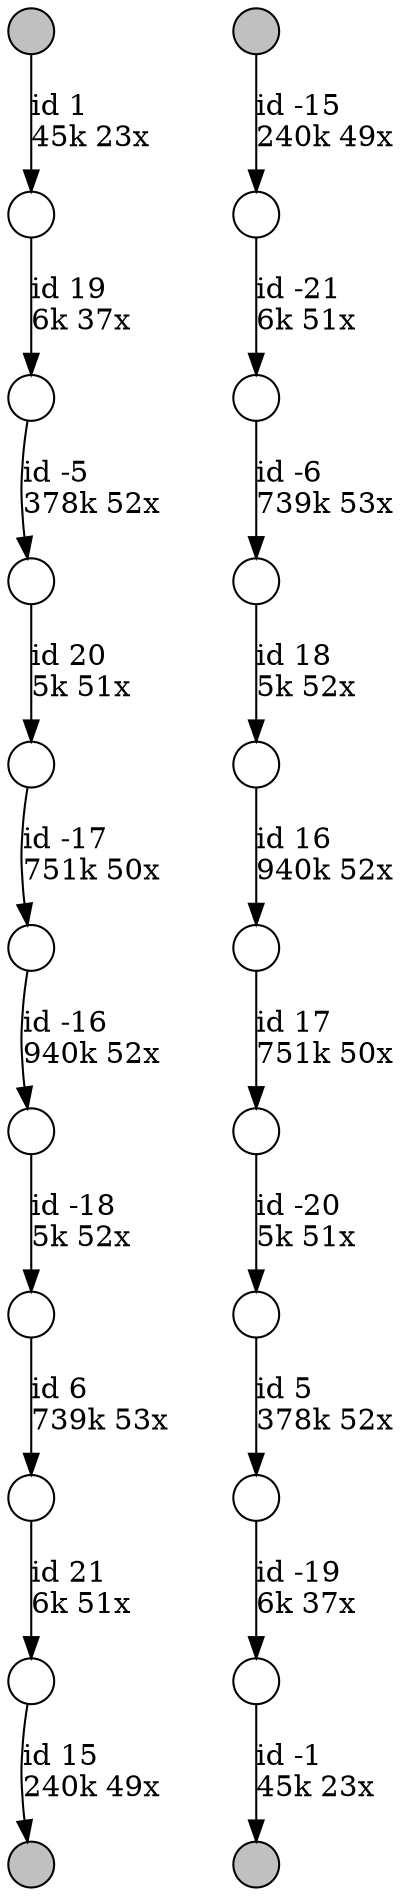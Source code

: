 digraph {
nodesep = 0.5;
node [shape = circle, label = "", height = 0.3];
"0" [style = "filled", fillcolor = "grey"];
"1" [style = "filled", fillcolor = "grey"];
"2" [style = "filled", fillcolor = "grey"];
"3" [style = "filled", fillcolor = "grey"];
"5" -> "4" [label = "id -21\l6k 51x", color = "black"] ;
"7" -> "6" [label = "id 21\l6k 51x", color = "black"] ;
"9" -> "8" [label = "id -20\l5k 51x", color = "black"] ;
"11" -> "10" [label = "id 20\l5k 51x", color = "black"] ;
"13" -> "12" [label = "id -19\l6k 37x", color = "black"] ;
"15" -> "14" [label = "id -18\l5k 52x", color = "black"] ;
"17" -> "16" [label = "id 18\l5k 52x", color = "black"] ;
"10" -> "18" [label = "id -17\l751k 50x", color = "black"] ;
"18" -> "15" [label = "id -16\l940k 52x", color = "black"] ;
"16" -> "19" [label = "id 16\l940k 52x", color = "black"] ;
"8" -> "13" [label = "id 5\l378k 52x", color = "black"] ;
"20" -> "11" [label = "id -5\l378k 52x", color = "black"] ;
"3" -> "5" [label = "id -15\l240k 49x", color = "black"] ;
"0" -> "21" [label = "id 1\l45k 23x", color = "black"] ;
"14" -> "7" [label = "id 6\l739k 53x", color = "black"] ;
"6" -> "2" [label = "id 15\l240k 49x", color = "black"] ;
"12" -> "1" [label = "id -1\l45k 23x", color = "black"] ;
"4" -> "17" [label = "id -6\l739k 53x", color = "black"] ;
"21" -> "20" [label = "id 19\l6k 37x", color = "black"] ;
"19" -> "9" [label = "id 17\l751k 50x", color = "black"] ;
}
